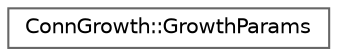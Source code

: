digraph "Graphical Class Hierarchy"
{
 // LATEX_PDF_SIZE
  bgcolor="transparent";
  edge [fontname=Helvetica,fontsize=10,labelfontname=Helvetica,labelfontsize=10];
  node [fontname=Helvetica,fontsize=10,shape=box,height=0.2,width=0.4];
  rankdir="LR";
  Node0 [id="Node000000",label="ConnGrowth::GrowthParams",height=0.2,width=0.4,color="grey40", fillcolor="white", style="filled",URL="$struct_conn_growth_1_1_growth_params.html",tooltip=" "];
}
